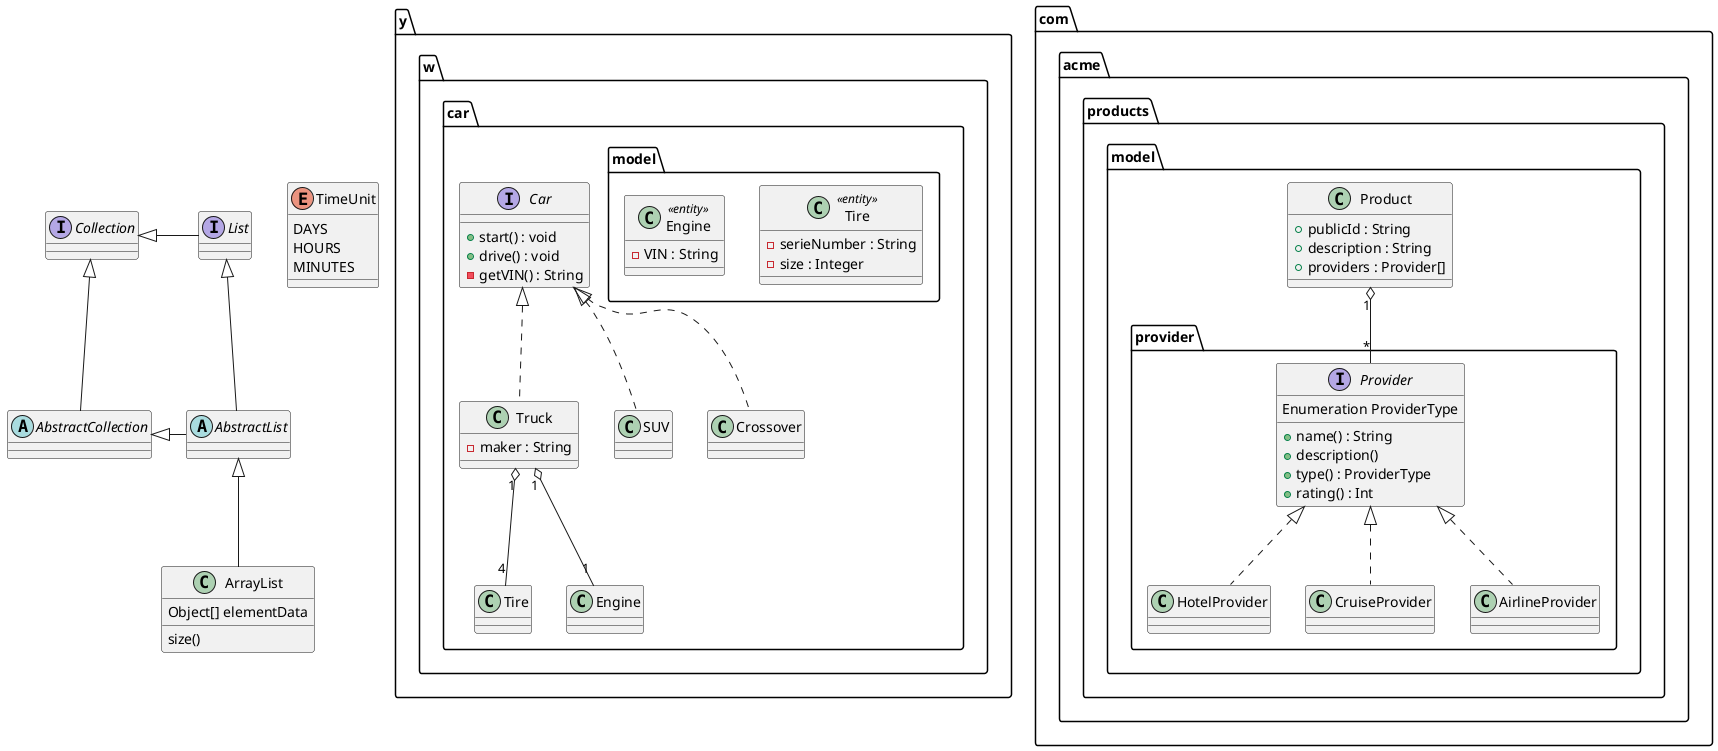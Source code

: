 @startuml
package y.w.car {
  interface Car {
    +start() : void
    +drive() : void
    -getVIN() : String
  }

  class Truck implements Car {
    -maker : String
  }

  class SUV implements Car
  class Crossover implements Car

  Truck "1" o-- "4" Tire
  Truck "1" o-- "1" Engine
}

package y.w.car.model {
  class Tire <<entity>> {
    - serieNumber : String
    - size : Integer
  }

  class Engine <<entity>> {
    - VIN : String
  }
}


package com.acme.products.model.provider {
    interface Provider {
        Enumeration ProviderType
        + name() : String
        + description()
        + type() : ProviderType
        + rating() : Int
    }

    class HotelProvider implements Provider
    class CruiseProvider implements Provider
    class AirlineProvider implements Provider
}

package com.acme.products.model {
   class Product {
    + publicId : String
    + description : String
    + providers : Provider[]
   }

   Product "1" o-- "*" Provider
}


abstract class AbstractList
abstract AbstractCollection
interface List
interface Collection

List <|-- AbstractList
Collection <|-- AbstractCollection

Collection <|- List
AbstractCollection <|- AbstractList
AbstractList <|-- ArrayList

class ArrayList {
Object[] elementData
size()
}

enum TimeUnit {
DAYS
HOURS
MINUTES
}

@enduml